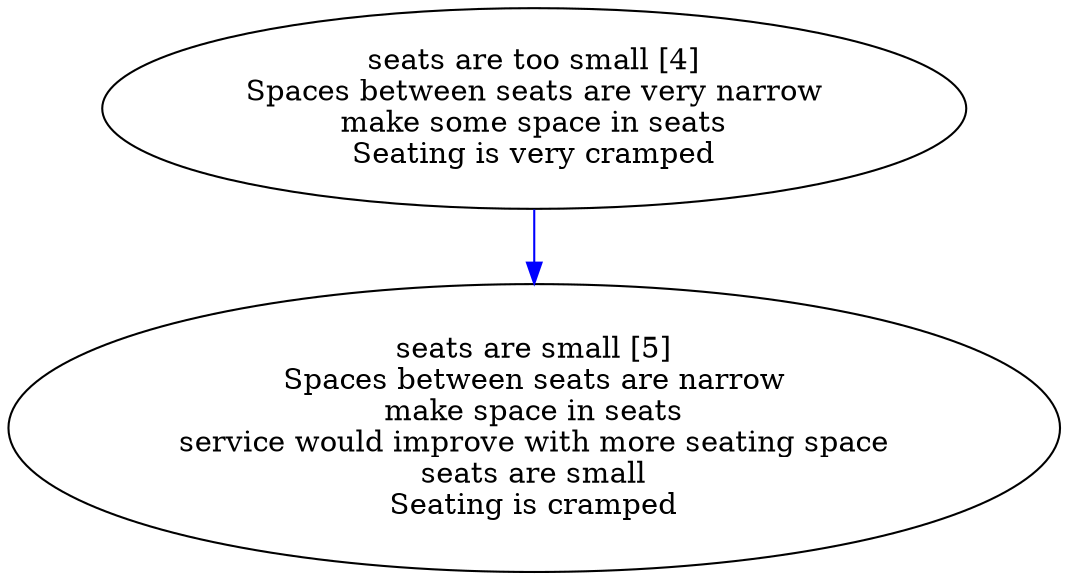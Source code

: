 digraph collapsedGraph {
"seats are too small [4]\nSpaces between seats are very narrow\nmake some space in seats\nSeating is very cramped""seats are small [5]\nSpaces between seats are narrow\nmake space in seats\nservice would improve with more seating space\nseats are small\nSeating is cramped""seats are too small [4]\nSpaces between seats are very narrow\nmake some space in seats\nSeating is very cramped" -> "seats are small [5]\nSpaces between seats are narrow\nmake space in seats\nservice would improve with more seating space\nseats are small\nSeating is cramped" [color=blue]
}